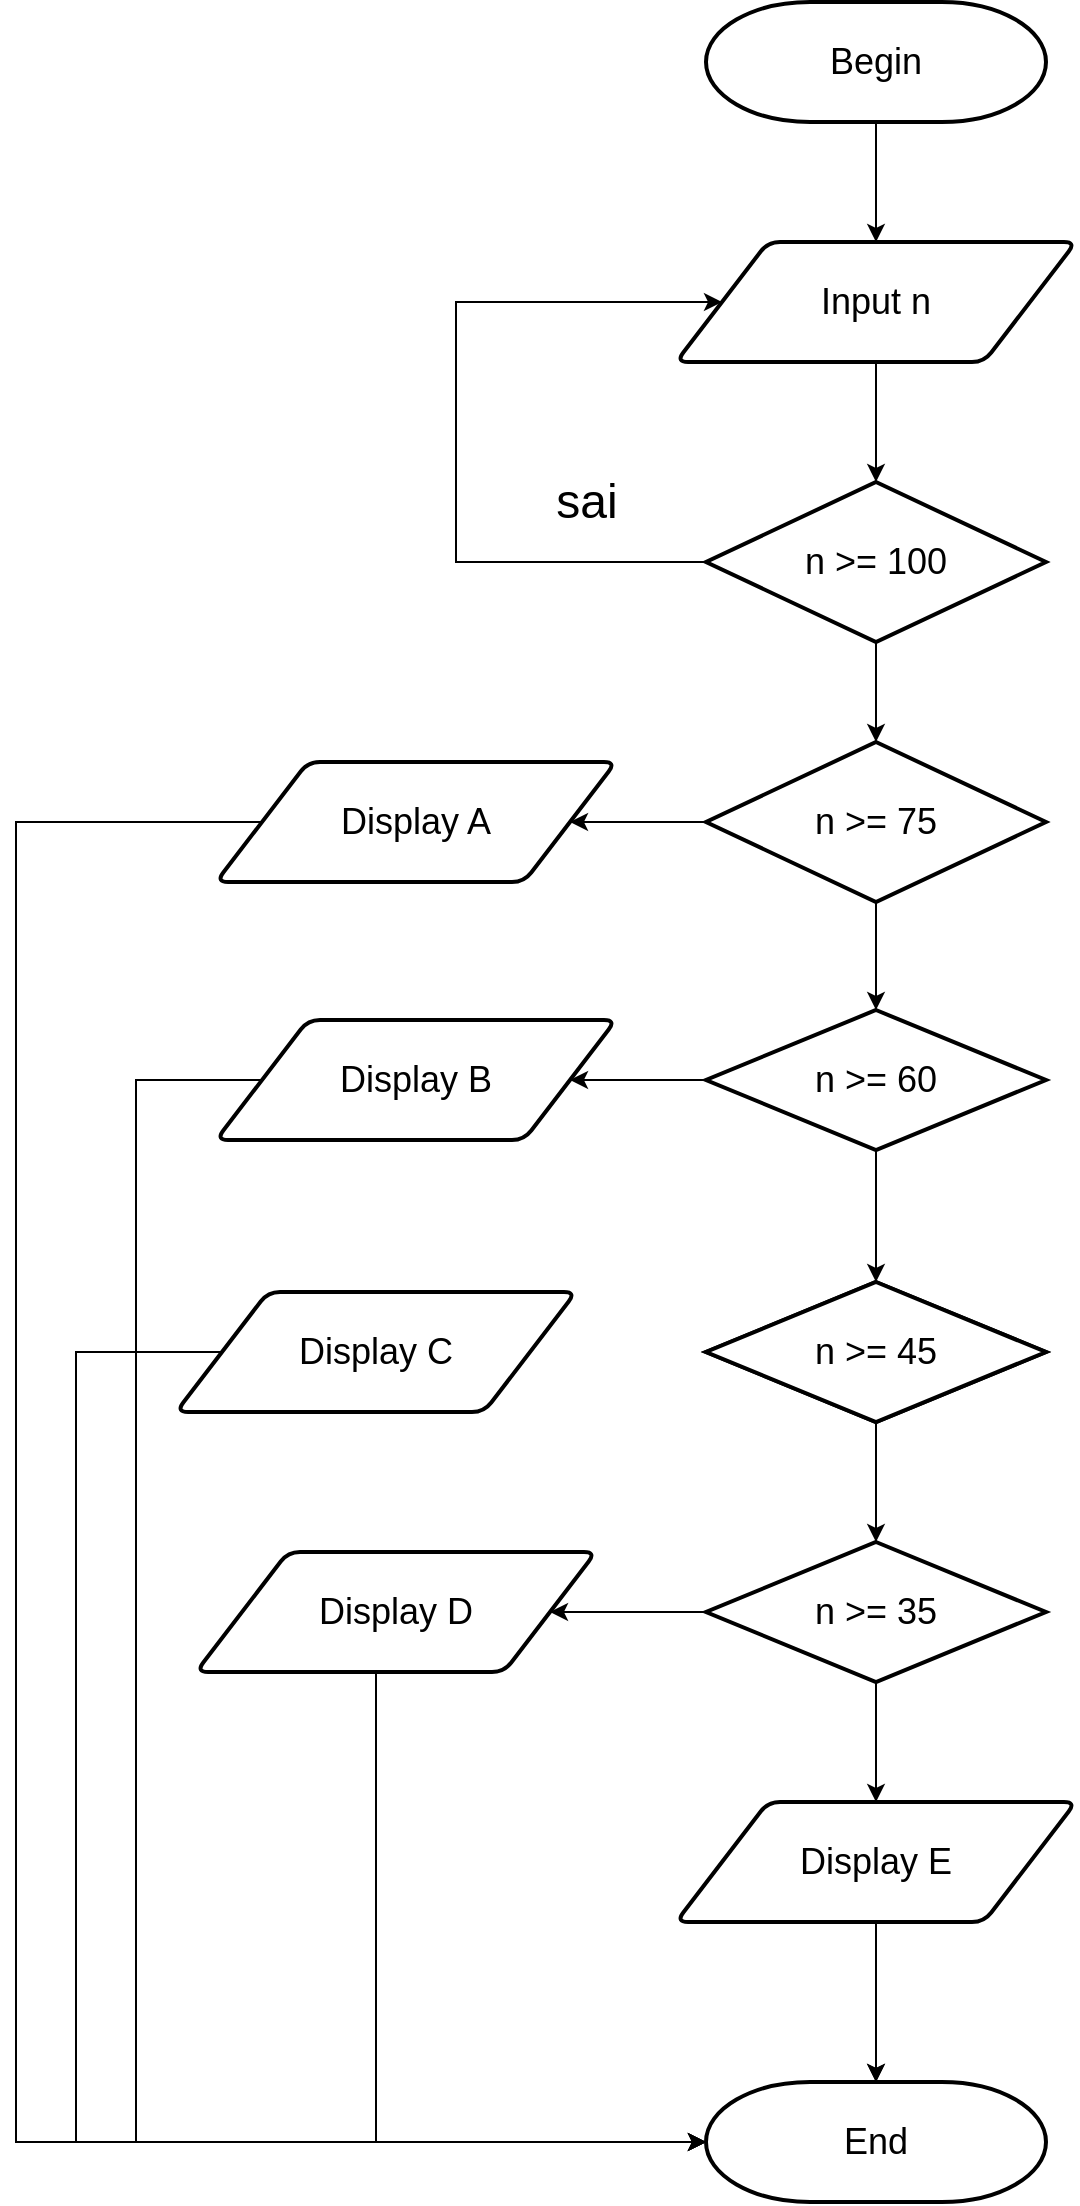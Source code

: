 <mxfile version="13.9.9" type="device"><diagram id="C5RBs43oDa-KdzZeNtuy" name="Page-1"><mxGraphModel dx="2130" dy="1012" grid="1" gridSize="10" guides="1" tooltips="1" connect="1" arrows="1" fold="1" page="1" pageScale="1" pageWidth="827" pageHeight="1169" math="0" shadow="0"><root><mxCell id="WIyWlLk6GJQsqaUBKTNV-0"/><mxCell id="WIyWlLk6GJQsqaUBKTNV-1" parent="WIyWlLk6GJQsqaUBKTNV-0"/><mxCell id="VUx581He7zTuVOkhqZFP-95" value="" style="edgeStyle=orthogonalEdgeStyle;rounded=0;orthogonalLoop=1;jettySize=auto;html=1;" edge="1" parent="WIyWlLk6GJQsqaUBKTNV-1" source="VUx581He7zTuVOkhqZFP-58" target="VUx581He7zTuVOkhqZFP-60"><mxGeometry relative="1" as="geometry"/></mxCell><mxCell id="VUx581He7zTuVOkhqZFP-58" value="&lt;span style=&quot;font-size: 18px&quot;&gt;Begin&lt;/span&gt;" style="strokeWidth=2;html=1;shape=mxgraph.flowchart.terminator;whiteSpace=wrap;" vertex="1" parent="WIyWlLk6GJQsqaUBKTNV-1"><mxGeometry x="365" y="10" width="170" height="60" as="geometry"/></mxCell><mxCell id="VUx581He7zTuVOkhqZFP-80" value="" style="edgeStyle=orthogonalEdgeStyle;rounded=0;orthogonalLoop=1;jettySize=auto;html=1;" edge="1" parent="WIyWlLk6GJQsqaUBKTNV-1" source="VUx581He7zTuVOkhqZFP-60" target="VUx581He7zTuVOkhqZFP-77"><mxGeometry relative="1" as="geometry"/></mxCell><mxCell id="VUx581He7zTuVOkhqZFP-60" value="Input n" style="shape=parallelogram;html=1;strokeWidth=2;perimeter=parallelogramPerimeter;whiteSpace=wrap;rounded=1;arcSize=12;size=0.23;fontSize=18;" vertex="1" parent="WIyWlLk6GJQsqaUBKTNV-1"><mxGeometry x="350" y="130" width="200" height="60" as="geometry"/></mxCell><mxCell id="VUx581He7zTuVOkhqZFP-87" value="" style="edgeStyle=orthogonalEdgeStyle;rounded=0;orthogonalLoop=1;jettySize=auto;html=1;" edge="1" parent="WIyWlLk6GJQsqaUBKTNV-1" source="VUx581He7zTuVOkhqZFP-61" target="VUx581He7zTuVOkhqZFP-63"><mxGeometry relative="1" as="geometry"/></mxCell><mxCell id="VUx581He7zTuVOkhqZFP-94" value="" style="edgeStyle=orthogonalEdgeStyle;rounded=0;orthogonalLoop=1;jettySize=auto;html=1;" edge="1" parent="WIyWlLk6GJQsqaUBKTNV-1" source="VUx581He7zTuVOkhqZFP-61" target="VUx581He7zTuVOkhqZFP-64"><mxGeometry relative="1" as="geometry"/></mxCell><mxCell id="VUx581He7zTuVOkhqZFP-61" value="&lt;font style=&quot;font-size: 18px&quot;&gt;n &amp;gt;= 75&lt;/font&gt;" style="strokeWidth=2;html=1;shape=mxgraph.flowchart.decision;whiteSpace=wrap;" vertex="1" parent="WIyWlLk6GJQsqaUBKTNV-1"><mxGeometry x="365" y="380" width="170" height="80" as="geometry"/></mxCell><mxCell id="VUx581He7zTuVOkhqZFP-88" value="" style="edgeStyle=orthogonalEdgeStyle;rounded=0;orthogonalLoop=1;jettySize=auto;html=1;" edge="1" parent="WIyWlLk6GJQsqaUBKTNV-1" source="VUx581He7zTuVOkhqZFP-63" target="VUx581He7zTuVOkhqZFP-83"><mxGeometry relative="1" as="geometry"/></mxCell><mxCell id="VUx581He7zTuVOkhqZFP-93" value="" style="edgeStyle=orthogonalEdgeStyle;rounded=0;orthogonalLoop=1;jettySize=auto;html=1;" edge="1" parent="WIyWlLk6GJQsqaUBKTNV-1" source="VUx581He7zTuVOkhqZFP-63" target="VUx581He7zTuVOkhqZFP-67"><mxGeometry relative="1" as="geometry"/></mxCell><mxCell id="VUx581He7zTuVOkhqZFP-63" value="&lt;font style=&quot;font-size: 18px&quot;&gt;n &amp;gt;= 60&lt;/font&gt;" style="strokeWidth=2;html=1;shape=mxgraph.flowchart.decision;whiteSpace=wrap;" vertex="1" parent="WIyWlLk6GJQsqaUBKTNV-1"><mxGeometry x="365" y="514" width="170" height="70" as="geometry"/></mxCell><mxCell id="VUx581He7zTuVOkhqZFP-99" style="edgeStyle=orthogonalEdgeStyle;rounded=0;orthogonalLoop=1;jettySize=auto;html=1;" edge="1" parent="WIyWlLk6GJQsqaUBKTNV-1" source="VUx581He7zTuVOkhqZFP-64" target="VUx581He7zTuVOkhqZFP-96"><mxGeometry relative="1" as="geometry"><Array as="points"><mxPoint x="20" y="420"/><mxPoint x="20" y="1080"/></Array></mxGeometry></mxCell><mxCell id="VUx581He7zTuVOkhqZFP-64" value="Display A" style="shape=parallelogram;html=1;strokeWidth=2;perimeter=parallelogramPerimeter;whiteSpace=wrap;rounded=1;arcSize=12;size=0.23;fontSize=18;" vertex="1" parent="WIyWlLk6GJQsqaUBKTNV-1"><mxGeometry x="120" y="390" width="200" height="60" as="geometry"/></mxCell><mxCell id="VUx581He7zTuVOkhqZFP-65" style="edgeStyle=orthogonalEdgeStyle;rounded=0;orthogonalLoop=1;jettySize=auto;html=1;exitX=0.5;exitY=1;exitDx=0;exitDy=0;exitPerimeter=0;" edge="1" parent="WIyWlLk6GJQsqaUBKTNV-1" source="VUx581He7zTuVOkhqZFP-61" target="VUx581He7zTuVOkhqZFP-61"><mxGeometry relative="1" as="geometry"/></mxCell><mxCell id="VUx581He7zTuVOkhqZFP-66" value="n &amp;gt;= 45" style="strokeWidth=2;html=1;shape=mxgraph.flowchart.decision;whiteSpace=wrap;" vertex="1" parent="WIyWlLk6GJQsqaUBKTNV-1"><mxGeometry x="365" y="650" width="170" height="70" as="geometry"/></mxCell><mxCell id="VUx581He7zTuVOkhqZFP-104" style="edgeStyle=orthogonalEdgeStyle;rounded=0;orthogonalLoop=1;jettySize=auto;html=1;" edge="1" parent="WIyWlLk6GJQsqaUBKTNV-1" source="VUx581He7zTuVOkhqZFP-67" target="VUx581He7zTuVOkhqZFP-96"><mxGeometry relative="1" as="geometry"><Array as="points"><mxPoint x="80" y="549"/><mxPoint x="80" y="1080"/></Array></mxGeometry></mxCell><mxCell id="VUx581He7zTuVOkhqZFP-67" value="Display B" style="shape=parallelogram;html=1;strokeWidth=2;perimeter=parallelogramPerimeter;whiteSpace=wrap;rounded=1;arcSize=12;size=0.23;fontSize=18;" vertex="1" parent="WIyWlLk6GJQsqaUBKTNV-1"><mxGeometry x="120" y="519" width="200" height="60" as="geometry"/></mxCell><mxCell id="VUx581He7zTuVOkhqZFP-105" style="edgeStyle=orthogonalEdgeStyle;rounded=0;orthogonalLoop=1;jettySize=auto;html=1;" edge="1" parent="WIyWlLk6GJQsqaUBKTNV-1" source="VUx581He7zTuVOkhqZFP-83" target="VUx581He7zTuVOkhqZFP-96"><mxGeometry relative="1" as="geometry"/></mxCell><mxCell id="VUx581He7zTuVOkhqZFP-108" style="edgeStyle=orthogonalEdgeStyle;rounded=0;orthogonalLoop=1;jettySize=auto;html=1;entryX=0;entryY=0.5;entryDx=0;entryDy=0;entryPerimeter=0;" edge="1" parent="WIyWlLk6GJQsqaUBKTNV-1" source="VUx581He7zTuVOkhqZFP-69" target="VUx581He7zTuVOkhqZFP-96"><mxGeometry relative="1" as="geometry"><Array as="points"><mxPoint x="50" y="685"/><mxPoint x="50" y="1080"/></Array></mxGeometry></mxCell><mxCell id="VUx581He7zTuVOkhqZFP-69" value="Display C" style="shape=parallelogram;html=1;strokeWidth=2;perimeter=parallelogramPerimeter;whiteSpace=wrap;rounded=1;arcSize=12;size=0.23;fontSize=18;" vertex="1" parent="WIyWlLk6GJQsqaUBKTNV-1"><mxGeometry x="100" y="655" width="200" height="60" as="geometry"/></mxCell><mxCell id="VUx581He7zTuVOkhqZFP-90" value="" style="edgeStyle=orthogonalEdgeStyle;rounded=0;orthogonalLoop=1;jettySize=auto;html=1;" edge="1" parent="WIyWlLk6GJQsqaUBKTNV-1" source="VUx581He7zTuVOkhqZFP-71" target="VUx581He7zTuVOkhqZFP-74"><mxGeometry relative="1" as="geometry"/></mxCell><mxCell id="VUx581He7zTuVOkhqZFP-91" value="" style="edgeStyle=orthogonalEdgeStyle;rounded=0;orthogonalLoop=1;jettySize=auto;html=1;" edge="1" parent="WIyWlLk6GJQsqaUBKTNV-1" source="VUx581He7zTuVOkhqZFP-71" target="VUx581He7zTuVOkhqZFP-72"><mxGeometry relative="1" as="geometry"/></mxCell><mxCell id="VUx581He7zTuVOkhqZFP-71" value="&lt;font style=&quot;font-size: 18px&quot;&gt;n &amp;gt;= 35&lt;/font&gt;" style="strokeWidth=2;html=1;shape=mxgraph.flowchart.decision;whiteSpace=wrap;" vertex="1" parent="WIyWlLk6GJQsqaUBKTNV-1"><mxGeometry x="365" y="780" width="170" height="70" as="geometry"/></mxCell><mxCell id="VUx581He7zTuVOkhqZFP-109" style="edgeStyle=orthogonalEdgeStyle;rounded=0;orthogonalLoop=1;jettySize=auto;html=1;" edge="1" parent="WIyWlLk6GJQsqaUBKTNV-1" source="VUx581He7zTuVOkhqZFP-72" target="VUx581He7zTuVOkhqZFP-96"><mxGeometry relative="1" as="geometry"><Array as="points"><mxPoint x="200" y="815"/><mxPoint x="200" y="1080"/></Array></mxGeometry></mxCell><mxCell id="VUx581He7zTuVOkhqZFP-72" value="Display D" style="shape=parallelogram;html=1;strokeWidth=2;perimeter=parallelogramPerimeter;whiteSpace=wrap;rounded=1;arcSize=12;size=0.23;fontSize=18;" vertex="1" parent="WIyWlLk6GJQsqaUBKTNV-1"><mxGeometry x="110" y="785" width="200" height="60" as="geometry"/></mxCell><mxCell id="VUx581He7zTuVOkhqZFP-97" value="" style="edgeStyle=orthogonalEdgeStyle;rounded=0;orthogonalLoop=1;jettySize=auto;html=1;" edge="1" parent="WIyWlLk6GJQsqaUBKTNV-1" source="VUx581He7zTuVOkhqZFP-74" target="VUx581He7zTuVOkhqZFP-96"><mxGeometry relative="1" as="geometry"/></mxCell><mxCell id="VUx581He7zTuVOkhqZFP-74" value="Display E" style="shape=parallelogram;html=1;strokeWidth=2;perimeter=parallelogramPerimeter;whiteSpace=wrap;rounded=1;arcSize=12;size=0.23;fontSize=18;" vertex="1" parent="WIyWlLk6GJQsqaUBKTNV-1"><mxGeometry x="350" y="910" width="200" height="60" as="geometry"/></mxCell><mxCell id="VUx581He7zTuVOkhqZFP-81" style="edgeStyle=orthogonalEdgeStyle;rounded=0;orthogonalLoop=1;jettySize=auto;html=1;entryX=0;entryY=0.5;entryDx=0;entryDy=0;" edge="1" parent="WIyWlLk6GJQsqaUBKTNV-1" source="VUx581He7zTuVOkhqZFP-77" target="VUx581He7zTuVOkhqZFP-60"><mxGeometry relative="1" as="geometry"><mxPoint x="270" y="160" as="targetPoint"/><Array as="points"><mxPoint x="240" y="290"/><mxPoint x="240" y="160"/></Array></mxGeometry></mxCell><mxCell id="VUx581He7zTuVOkhqZFP-86" value="" style="edgeStyle=orthogonalEdgeStyle;rounded=0;orthogonalLoop=1;jettySize=auto;html=1;" edge="1" parent="WIyWlLk6GJQsqaUBKTNV-1" source="VUx581He7zTuVOkhqZFP-77" target="VUx581He7zTuVOkhqZFP-61"><mxGeometry relative="1" as="geometry"/></mxCell><mxCell id="VUx581He7zTuVOkhqZFP-77" value="&lt;font style=&quot;font-size: 18px&quot;&gt;n &amp;gt;= 100&lt;/font&gt;" style="strokeWidth=2;html=1;shape=mxgraph.flowchart.decision;whiteSpace=wrap;" vertex="1" parent="WIyWlLk6GJQsqaUBKTNV-1"><mxGeometry x="365" y="250" width="170" height="80" as="geometry"/></mxCell><mxCell id="VUx581He7zTuVOkhqZFP-82" value="&lt;font style=&quot;font-size: 24px&quot;&gt;sai&lt;/font&gt;" style="text;html=1;align=center;verticalAlign=middle;resizable=0;points=[];autosize=1;" vertex="1" parent="WIyWlLk6GJQsqaUBKTNV-1"><mxGeometry x="280" y="250" width="50" height="20" as="geometry"/></mxCell><mxCell id="VUx581He7zTuVOkhqZFP-89" value="" style="edgeStyle=orthogonalEdgeStyle;rounded=0;orthogonalLoop=1;jettySize=auto;html=1;" edge="1" parent="WIyWlLk6GJQsqaUBKTNV-1" source="VUx581He7zTuVOkhqZFP-83" target="VUx581He7zTuVOkhqZFP-71"><mxGeometry relative="1" as="geometry"/></mxCell><mxCell id="VUx581He7zTuVOkhqZFP-96" value="&lt;span style=&quot;font-size: 18px&quot;&gt;End&lt;/span&gt;" style="strokeWidth=2;html=1;shape=mxgraph.flowchart.terminator;whiteSpace=wrap;" vertex="1" parent="WIyWlLk6GJQsqaUBKTNV-1"><mxGeometry x="365" y="1050" width="170" height="60" as="geometry"/></mxCell><mxCell id="VUx581He7zTuVOkhqZFP-83" value="&lt;font style=&quot;font-size: 18px&quot;&gt;n &amp;gt;= 45&lt;/font&gt;" style="strokeWidth=2;html=1;shape=mxgraph.flowchart.decision;whiteSpace=wrap;" vertex="1" parent="WIyWlLk6GJQsqaUBKTNV-1"><mxGeometry x="365" y="650" width="170" height="70" as="geometry"/></mxCell></root></mxGraphModel></diagram></mxfile>